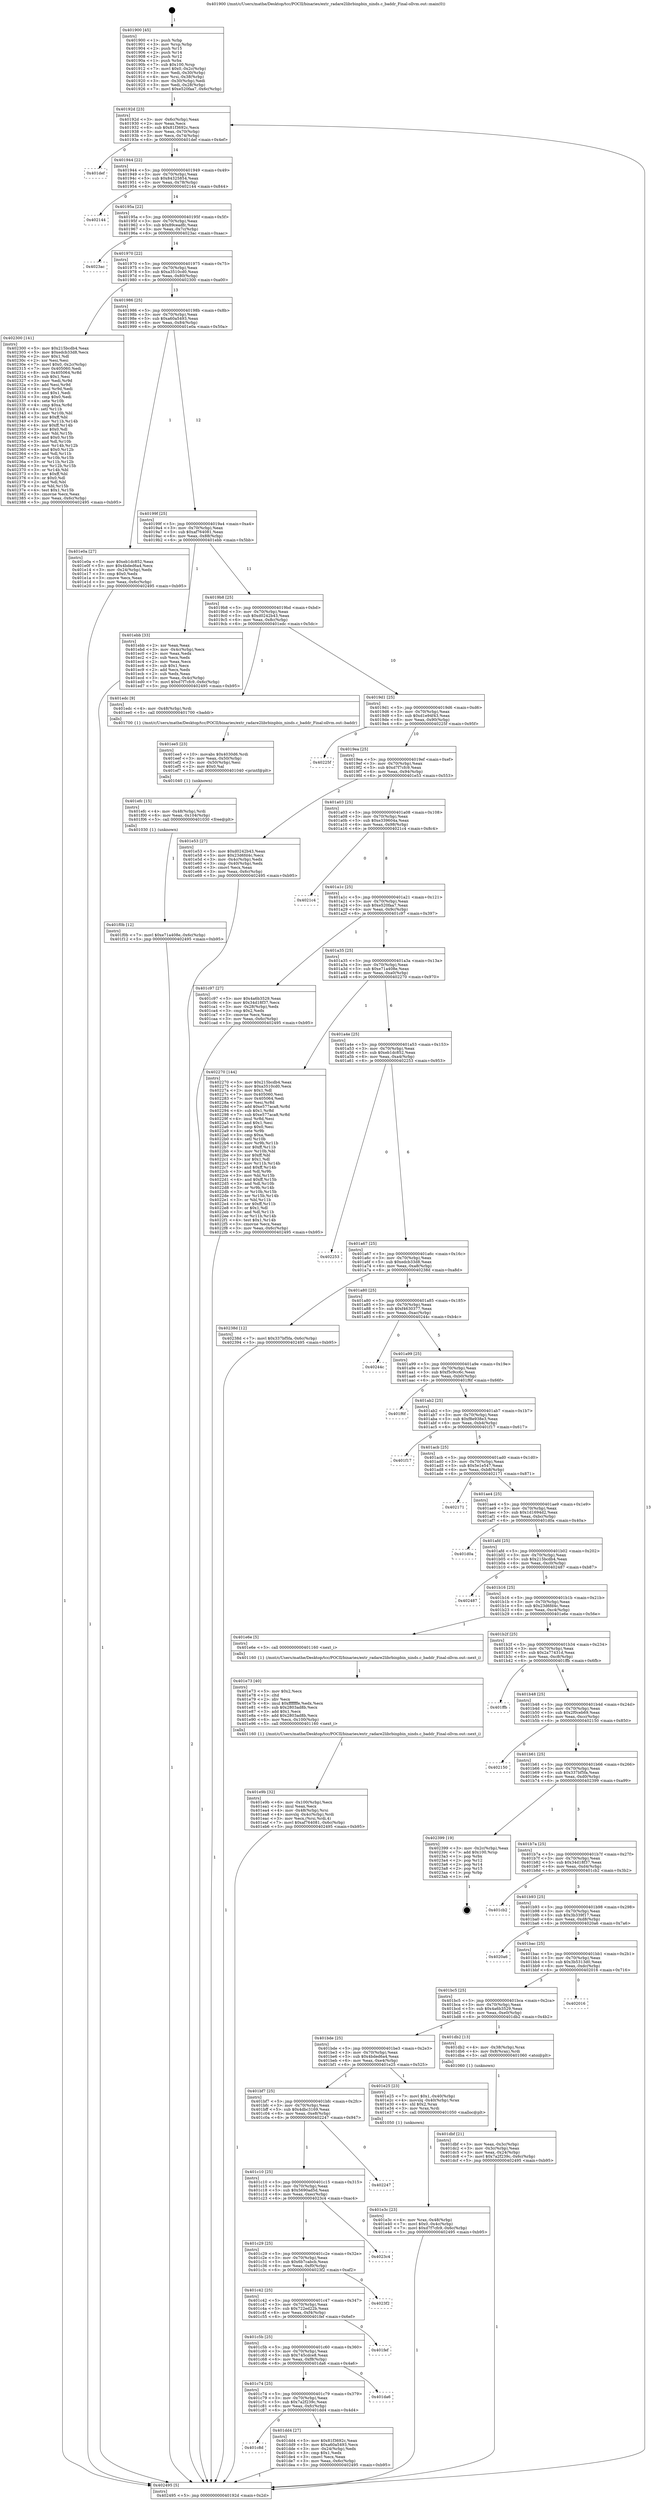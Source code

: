 digraph "0x401900" {
  label = "0x401900 (/mnt/c/Users/mathe/Desktop/tcc/POCII/binaries/extr_radare2librbinpbin_ninds.c_baddr_Final-ollvm.out::main(0))"
  labelloc = "t"
  node[shape=record]

  Entry [label="",width=0.3,height=0.3,shape=circle,fillcolor=black,style=filled]
  "0x40192d" [label="{
     0x40192d [23]\l
     | [instrs]\l
     &nbsp;&nbsp;0x40192d \<+3\>: mov -0x6c(%rbp),%eax\l
     &nbsp;&nbsp;0x401930 \<+2\>: mov %eax,%ecx\l
     &nbsp;&nbsp;0x401932 \<+6\>: sub $0x81f3692c,%ecx\l
     &nbsp;&nbsp;0x401938 \<+3\>: mov %eax,-0x70(%rbp)\l
     &nbsp;&nbsp;0x40193b \<+3\>: mov %ecx,-0x74(%rbp)\l
     &nbsp;&nbsp;0x40193e \<+6\>: je 0000000000401def \<main+0x4ef\>\l
  }"]
  "0x401def" [label="{
     0x401def\l
  }", style=dashed]
  "0x401944" [label="{
     0x401944 [22]\l
     | [instrs]\l
     &nbsp;&nbsp;0x401944 \<+5\>: jmp 0000000000401949 \<main+0x49\>\l
     &nbsp;&nbsp;0x401949 \<+3\>: mov -0x70(%rbp),%eax\l
     &nbsp;&nbsp;0x40194c \<+5\>: sub $0x84325854,%eax\l
     &nbsp;&nbsp;0x401951 \<+3\>: mov %eax,-0x78(%rbp)\l
     &nbsp;&nbsp;0x401954 \<+6\>: je 0000000000402144 \<main+0x844\>\l
  }"]
  Exit [label="",width=0.3,height=0.3,shape=circle,fillcolor=black,style=filled,peripheries=2]
  "0x402144" [label="{
     0x402144\l
  }", style=dashed]
  "0x40195a" [label="{
     0x40195a [22]\l
     | [instrs]\l
     &nbsp;&nbsp;0x40195a \<+5\>: jmp 000000000040195f \<main+0x5f\>\l
     &nbsp;&nbsp;0x40195f \<+3\>: mov -0x70(%rbp),%eax\l
     &nbsp;&nbsp;0x401962 \<+5\>: sub $0x89ceadfc,%eax\l
     &nbsp;&nbsp;0x401967 \<+3\>: mov %eax,-0x7c(%rbp)\l
     &nbsp;&nbsp;0x40196a \<+6\>: je 00000000004023ac \<main+0xaac\>\l
  }"]
  "0x401f0b" [label="{
     0x401f0b [12]\l
     | [instrs]\l
     &nbsp;&nbsp;0x401f0b \<+7\>: movl $0xe71a408e,-0x6c(%rbp)\l
     &nbsp;&nbsp;0x401f12 \<+5\>: jmp 0000000000402495 \<main+0xb95\>\l
  }"]
  "0x4023ac" [label="{
     0x4023ac\l
  }", style=dashed]
  "0x401970" [label="{
     0x401970 [22]\l
     | [instrs]\l
     &nbsp;&nbsp;0x401970 \<+5\>: jmp 0000000000401975 \<main+0x75\>\l
     &nbsp;&nbsp;0x401975 \<+3\>: mov -0x70(%rbp),%eax\l
     &nbsp;&nbsp;0x401978 \<+5\>: sub $0xa3510cd0,%eax\l
     &nbsp;&nbsp;0x40197d \<+3\>: mov %eax,-0x80(%rbp)\l
     &nbsp;&nbsp;0x401980 \<+6\>: je 0000000000402300 \<main+0xa00\>\l
  }"]
  "0x401efc" [label="{
     0x401efc [15]\l
     | [instrs]\l
     &nbsp;&nbsp;0x401efc \<+4\>: mov -0x48(%rbp),%rdi\l
     &nbsp;&nbsp;0x401f00 \<+6\>: mov %eax,-0x104(%rbp)\l
     &nbsp;&nbsp;0x401f06 \<+5\>: call 0000000000401030 \<free@plt\>\l
     | [calls]\l
     &nbsp;&nbsp;0x401030 \{1\} (unknown)\l
  }"]
  "0x402300" [label="{
     0x402300 [141]\l
     | [instrs]\l
     &nbsp;&nbsp;0x402300 \<+5\>: mov $0x215bcdb4,%eax\l
     &nbsp;&nbsp;0x402305 \<+5\>: mov $0xedcb33d8,%ecx\l
     &nbsp;&nbsp;0x40230a \<+2\>: mov $0x1,%dl\l
     &nbsp;&nbsp;0x40230c \<+2\>: xor %esi,%esi\l
     &nbsp;&nbsp;0x40230e \<+7\>: movl $0x0,-0x2c(%rbp)\l
     &nbsp;&nbsp;0x402315 \<+7\>: mov 0x405060,%edi\l
     &nbsp;&nbsp;0x40231c \<+8\>: mov 0x405064,%r8d\l
     &nbsp;&nbsp;0x402324 \<+3\>: sub $0x1,%esi\l
     &nbsp;&nbsp;0x402327 \<+3\>: mov %edi,%r9d\l
     &nbsp;&nbsp;0x40232a \<+3\>: add %esi,%r9d\l
     &nbsp;&nbsp;0x40232d \<+4\>: imul %r9d,%edi\l
     &nbsp;&nbsp;0x402331 \<+3\>: and $0x1,%edi\l
     &nbsp;&nbsp;0x402334 \<+3\>: cmp $0x0,%edi\l
     &nbsp;&nbsp;0x402337 \<+4\>: sete %r10b\l
     &nbsp;&nbsp;0x40233b \<+4\>: cmp $0xa,%r8d\l
     &nbsp;&nbsp;0x40233f \<+4\>: setl %r11b\l
     &nbsp;&nbsp;0x402343 \<+3\>: mov %r10b,%bl\l
     &nbsp;&nbsp;0x402346 \<+3\>: xor $0xff,%bl\l
     &nbsp;&nbsp;0x402349 \<+3\>: mov %r11b,%r14b\l
     &nbsp;&nbsp;0x40234c \<+4\>: xor $0xff,%r14b\l
     &nbsp;&nbsp;0x402350 \<+3\>: xor $0x0,%dl\l
     &nbsp;&nbsp;0x402353 \<+3\>: mov %bl,%r15b\l
     &nbsp;&nbsp;0x402356 \<+4\>: and $0x0,%r15b\l
     &nbsp;&nbsp;0x40235a \<+3\>: and %dl,%r10b\l
     &nbsp;&nbsp;0x40235d \<+3\>: mov %r14b,%r12b\l
     &nbsp;&nbsp;0x402360 \<+4\>: and $0x0,%r12b\l
     &nbsp;&nbsp;0x402364 \<+3\>: and %dl,%r11b\l
     &nbsp;&nbsp;0x402367 \<+3\>: or %r10b,%r15b\l
     &nbsp;&nbsp;0x40236a \<+3\>: or %r11b,%r12b\l
     &nbsp;&nbsp;0x40236d \<+3\>: xor %r12b,%r15b\l
     &nbsp;&nbsp;0x402370 \<+3\>: or %r14b,%bl\l
     &nbsp;&nbsp;0x402373 \<+3\>: xor $0xff,%bl\l
     &nbsp;&nbsp;0x402376 \<+3\>: or $0x0,%dl\l
     &nbsp;&nbsp;0x402379 \<+2\>: and %dl,%bl\l
     &nbsp;&nbsp;0x40237b \<+3\>: or %bl,%r15b\l
     &nbsp;&nbsp;0x40237e \<+4\>: test $0x1,%r15b\l
     &nbsp;&nbsp;0x402382 \<+3\>: cmovne %ecx,%eax\l
     &nbsp;&nbsp;0x402385 \<+3\>: mov %eax,-0x6c(%rbp)\l
     &nbsp;&nbsp;0x402388 \<+5\>: jmp 0000000000402495 \<main+0xb95\>\l
  }"]
  "0x401986" [label="{
     0x401986 [25]\l
     | [instrs]\l
     &nbsp;&nbsp;0x401986 \<+5\>: jmp 000000000040198b \<main+0x8b\>\l
     &nbsp;&nbsp;0x40198b \<+3\>: mov -0x70(%rbp),%eax\l
     &nbsp;&nbsp;0x40198e \<+5\>: sub $0xa60a5493,%eax\l
     &nbsp;&nbsp;0x401993 \<+6\>: mov %eax,-0x84(%rbp)\l
     &nbsp;&nbsp;0x401999 \<+6\>: je 0000000000401e0a \<main+0x50a\>\l
  }"]
  "0x401ee5" [label="{
     0x401ee5 [23]\l
     | [instrs]\l
     &nbsp;&nbsp;0x401ee5 \<+10\>: movabs $0x4030d6,%rdi\l
     &nbsp;&nbsp;0x401eef \<+3\>: mov %eax,-0x50(%rbp)\l
     &nbsp;&nbsp;0x401ef2 \<+3\>: mov -0x50(%rbp),%esi\l
     &nbsp;&nbsp;0x401ef5 \<+2\>: mov $0x0,%al\l
     &nbsp;&nbsp;0x401ef7 \<+5\>: call 0000000000401040 \<printf@plt\>\l
     | [calls]\l
     &nbsp;&nbsp;0x401040 \{1\} (unknown)\l
  }"]
  "0x401e0a" [label="{
     0x401e0a [27]\l
     | [instrs]\l
     &nbsp;&nbsp;0x401e0a \<+5\>: mov $0xeb1dc852,%eax\l
     &nbsp;&nbsp;0x401e0f \<+5\>: mov $0x4bded6a4,%ecx\l
     &nbsp;&nbsp;0x401e14 \<+3\>: mov -0x24(%rbp),%edx\l
     &nbsp;&nbsp;0x401e17 \<+3\>: cmp $0x0,%edx\l
     &nbsp;&nbsp;0x401e1a \<+3\>: cmove %ecx,%eax\l
     &nbsp;&nbsp;0x401e1d \<+3\>: mov %eax,-0x6c(%rbp)\l
     &nbsp;&nbsp;0x401e20 \<+5\>: jmp 0000000000402495 \<main+0xb95\>\l
  }"]
  "0x40199f" [label="{
     0x40199f [25]\l
     | [instrs]\l
     &nbsp;&nbsp;0x40199f \<+5\>: jmp 00000000004019a4 \<main+0xa4\>\l
     &nbsp;&nbsp;0x4019a4 \<+3\>: mov -0x70(%rbp),%eax\l
     &nbsp;&nbsp;0x4019a7 \<+5\>: sub $0xaf764081,%eax\l
     &nbsp;&nbsp;0x4019ac \<+6\>: mov %eax,-0x88(%rbp)\l
     &nbsp;&nbsp;0x4019b2 \<+6\>: je 0000000000401ebb \<main+0x5bb\>\l
  }"]
  "0x401e9b" [label="{
     0x401e9b [32]\l
     | [instrs]\l
     &nbsp;&nbsp;0x401e9b \<+6\>: mov -0x100(%rbp),%ecx\l
     &nbsp;&nbsp;0x401ea1 \<+3\>: imul %eax,%ecx\l
     &nbsp;&nbsp;0x401ea4 \<+4\>: mov -0x48(%rbp),%rsi\l
     &nbsp;&nbsp;0x401ea8 \<+4\>: movslq -0x4c(%rbp),%rdi\l
     &nbsp;&nbsp;0x401eac \<+3\>: mov %ecx,(%rsi,%rdi,4)\l
     &nbsp;&nbsp;0x401eaf \<+7\>: movl $0xaf764081,-0x6c(%rbp)\l
     &nbsp;&nbsp;0x401eb6 \<+5\>: jmp 0000000000402495 \<main+0xb95\>\l
  }"]
  "0x401ebb" [label="{
     0x401ebb [33]\l
     | [instrs]\l
     &nbsp;&nbsp;0x401ebb \<+2\>: xor %eax,%eax\l
     &nbsp;&nbsp;0x401ebd \<+3\>: mov -0x4c(%rbp),%ecx\l
     &nbsp;&nbsp;0x401ec0 \<+2\>: mov %eax,%edx\l
     &nbsp;&nbsp;0x401ec2 \<+2\>: sub %ecx,%edx\l
     &nbsp;&nbsp;0x401ec4 \<+2\>: mov %eax,%ecx\l
     &nbsp;&nbsp;0x401ec6 \<+3\>: sub $0x1,%ecx\l
     &nbsp;&nbsp;0x401ec9 \<+2\>: add %ecx,%edx\l
     &nbsp;&nbsp;0x401ecb \<+2\>: sub %edx,%eax\l
     &nbsp;&nbsp;0x401ecd \<+3\>: mov %eax,-0x4c(%rbp)\l
     &nbsp;&nbsp;0x401ed0 \<+7\>: movl $0xd7f7cfc9,-0x6c(%rbp)\l
     &nbsp;&nbsp;0x401ed7 \<+5\>: jmp 0000000000402495 \<main+0xb95\>\l
  }"]
  "0x4019b8" [label="{
     0x4019b8 [25]\l
     | [instrs]\l
     &nbsp;&nbsp;0x4019b8 \<+5\>: jmp 00000000004019bd \<main+0xbd\>\l
     &nbsp;&nbsp;0x4019bd \<+3\>: mov -0x70(%rbp),%eax\l
     &nbsp;&nbsp;0x4019c0 \<+5\>: sub $0xd0242b43,%eax\l
     &nbsp;&nbsp;0x4019c5 \<+6\>: mov %eax,-0x8c(%rbp)\l
     &nbsp;&nbsp;0x4019cb \<+6\>: je 0000000000401edc \<main+0x5dc\>\l
  }"]
  "0x401e73" [label="{
     0x401e73 [40]\l
     | [instrs]\l
     &nbsp;&nbsp;0x401e73 \<+5\>: mov $0x2,%ecx\l
     &nbsp;&nbsp;0x401e78 \<+1\>: cltd\l
     &nbsp;&nbsp;0x401e79 \<+2\>: idiv %ecx\l
     &nbsp;&nbsp;0x401e7b \<+6\>: imul $0xfffffffe,%edx,%ecx\l
     &nbsp;&nbsp;0x401e81 \<+6\>: sub $0x2803ad8b,%ecx\l
     &nbsp;&nbsp;0x401e87 \<+3\>: add $0x1,%ecx\l
     &nbsp;&nbsp;0x401e8a \<+6\>: add $0x2803ad8b,%ecx\l
     &nbsp;&nbsp;0x401e90 \<+6\>: mov %ecx,-0x100(%rbp)\l
     &nbsp;&nbsp;0x401e96 \<+5\>: call 0000000000401160 \<next_i\>\l
     | [calls]\l
     &nbsp;&nbsp;0x401160 \{1\} (/mnt/c/Users/mathe/Desktop/tcc/POCII/binaries/extr_radare2librbinpbin_ninds.c_baddr_Final-ollvm.out::next_i)\l
  }"]
  "0x401edc" [label="{
     0x401edc [9]\l
     | [instrs]\l
     &nbsp;&nbsp;0x401edc \<+4\>: mov -0x48(%rbp),%rdi\l
     &nbsp;&nbsp;0x401ee0 \<+5\>: call 0000000000401700 \<baddr\>\l
     | [calls]\l
     &nbsp;&nbsp;0x401700 \{1\} (/mnt/c/Users/mathe/Desktop/tcc/POCII/binaries/extr_radare2librbinpbin_ninds.c_baddr_Final-ollvm.out::baddr)\l
  }"]
  "0x4019d1" [label="{
     0x4019d1 [25]\l
     | [instrs]\l
     &nbsp;&nbsp;0x4019d1 \<+5\>: jmp 00000000004019d6 \<main+0xd6\>\l
     &nbsp;&nbsp;0x4019d6 \<+3\>: mov -0x70(%rbp),%eax\l
     &nbsp;&nbsp;0x4019d9 \<+5\>: sub $0xd1e94f43,%eax\l
     &nbsp;&nbsp;0x4019de \<+6\>: mov %eax,-0x90(%rbp)\l
     &nbsp;&nbsp;0x4019e4 \<+6\>: je 000000000040225f \<main+0x95f\>\l
  }"]
  "0x401e3c" [label="{
     0x401e3c [23]\l
     | [instrs]\l
     &nbsp;&nbsp;0x401e3c \<+4\>: mov %rax,-0x48(%rbp)\l
     &nbsp;&nbsp;0x401e40 \<+7\>: movl $0x0,-0x4c(%rbp)\l
     &nbsp;&nbsp;0x401e47 \<+7\>: movl $0xd7f7cfc9,-0x6c(%rbp)\l
     &nbsp;&nbsp;0x401e4e \<+5\>: jmp 0000000000402495 \<main+0xb95\>\l
  }"]
  "0x40225f" [label="{
     0x40225f\l
  }", style=dashed]
  "0x4019ea" [label="{
     0x4019ea [25]\l
     | [instrs]\l
     &nbsp;&nbsp;0x4019ea \<+5\>: jmp 00000000004019ef \<main+0xef\>\l
     &nbsp;&nbsp;0x4019ef \<+3\>: mov -0x70(%rbp),%eax\l
     &nbsp;&nbsp;0x4019f2 \<+5\>: sub $0xd7f7cfc9,%eax\l
     &nbsp;&nbsp;0x4019f7 \<+6\>: mov %eax,-0x94(%rbp)\l
     &nbsp;&nbsp;0x4019fd \<+6\>: je 0000000000401e53 \<main+0x553\>\l
  }"]
  "0x401c8d" [label="{
     0x401c8d\l
  }", style=dashed]
  "0x401e53" [label="{
     0x401e53 [27]\l
     | [instrs]\l
     &nbsp;&nbsp;0x401e53 \<+5\>: mov $0xd0242b43,%eax\l
     &nbsp;&nbsp;0x401e58 \<+5\>: mov $0x23d6fd4c,%ecx\l
     &nbsp;&nbsp;0x401e5d \<+3\>: mov -0x4c(%rbp),%edx\l
     &nbsp;&nbsp;0x401e60 \<+3\>: cmp -0x40(%rbp),%edx\l
     &nbsp;&nbsp;0x401e63 \<+3\>: cmovl %ecx,%eax\l
     &nbsp;&nbsp;0x401e66 \<+3\>: mov %eax,-0x6c(%rbp)\l
     &nbsp;&nbsp;0x401e69 \<+5\>: jmp 0000000000402495 \<main+0xb95\>\l
  }"]
  "0x401a03" [label="{
     0x401a03 [25]\l
     | [instrs]\l
     &nbsp;&nbsp;0x401a03 \<+5\>: jmp 0000000000401a08 \<main+0x108\>\l
     &nbsp;&nbsp;0x401a08 \<+3\>: mov -0x70(%rbp),%eax\l
     &nbsp;&nbsp;0x401a0b \<+5\>: sub $0xe339604a,%eax\l
     &nbsp;&nbsp;0x401a10 \<+6\>: mov %eax,-0x98(%rbp)\l
     &nbsp;&nbsp;0x401a16 \<+6\>: je 00000000004021c4 \<main+0x8c4\>\l
  }"]
  "0x401dd4" [label="{
     0x401dd4 [27]\l
     | [instrs]\l
     &nbsp;&nbsp;0x401dd4 \<+5\>: mov $0x81f3692c,%eax\l
     &nbsp;&nbsp;0x401dd9 \<+5\>: mov $0xa60a5493,%ecx\l
     &nbsp;&nbsp;0x401dde \<+3\>: mov -0x24(%rbp),%edx\l
     &nbsp;&nbsp;0x401de1 \<+3\>: cmp $0x1,%edx\l
     &nbsp;&nbsp;0x401de4 \<+3\>: cmovl %ecx,%eax\l
     &nbsp;&nbsp;0x401de7 \<+3\>: mov %eax,-0x6c(%rbp)\l
     &nbsp;&nbsp;0x401dea \<+5\>: jmp 0000000000402495 \<main+0xb95\>\l
  }"]
  "0x4021c4" [label="{
     0x4021c4\l
  }", style=dashed]
  "0x401a1c" [label="{
     0x401a1c [25]\l
     | [instrs]\l
     &nbsp;&nbsp;0x401a1c \<+5\>: jmp 0000000000401a21 \<main+0x121\>\l
     &nbsp;&nbsp;0x401a21 \<+3\>: mov -0x70(%rbp),%eax\l
     &nbsp;&nbsp;0x401a24 \<+5\>: sub $0xe520faa7,%eax\l
     &nbsp;&nbsp;0x401a29 \<+6\>: mov %eax,-0x9c(%rbp)\l
     &nbsp;&nbsp;0x401a2f \<+6\>: je 0000000000401c97 \<main+0x397\>\l
  }"]
  "0x401c74" [label="{
     0x401c74 [25]\l
     | [instrs]\l
     &nbsp;&nbsp;0x401c74 \<+5\>: jmp 0000000000401c79 \<main+0x379\>\l
     &nbsp;&nbsp;0x401c79 \<+3\>: mov -0x70(%rbp),%eax\l
     &nbsp;&nbsp;0x401c7c \<+5\>: sub $0x7a2f239c,%eax\l
     &nbsp;&nbsp;0x401c81 \<+6\>: mov %eax,-0xfc(%rbp)\l
     &nbsp;&nbsp;0x401c87 \<+6\>: je 0000000000401dd4 \<main+0x4d4\>\l
  }"]
  "0x401c97" [label="{
     0x401c97 [27]\l
     | [instrs]\l
     &nbsp;&nbsp;0x401c97 \<+5\>: mov $0x4a6b3529,%eax\l
     &nbsp;&nbsp;0x401c9c \<+5\>: mov $0x34d18f37,%ecx\l
     &nbsp;&nbsp;0x401ca1 \<+3\>: mov -0x28(%rbp),%edx\l
     &nbsp;&nbsp;0x401ca4 \<+3\>: cmp $0x2,%edx\l
     &nbsp;&nbsp;0x401ca7 \<+3\>: cmovne %ecx,%eax\l
     &nbsp;&nbsp;0x401caa \<+3\>: mov %eax,-0x6c(%rbp)\l
     &nbsp;&nbsp;0x401cad \<+5\>: jmp 0000000000402495 \<main+0xb95\>\l
  }"]
  "0x401a35" [label="{
     0x401a35 [25]\l
     | [instrs]\l
     &nbsp;&nbsp;0x401a35 \<+5\>: jmp 0000000000401a3a \<main+0x13a\>\l
     &nbsp;&nbsp;0x401a3a \<+3\>: mov -0x70(%rbp),%eax\l
     &nbsp;&nbsp;0x401a3d \<+5\>: sub $0xe71a408e,%eax\l
     &nbsp;&nbsp;0x401a42 \<+6\>: mov %eax,-0xa0(%rbp)\l
     &nbsp;&nbsp;0x401a48 \<+6\>: je 0000000000402270 \<main+0x970\>\l
  }"]
  "0x402495" [label="{
     0x402495 [5]\l
     | [instrs]\l
     &nbsp;&nbsp;0x402495 \<+5\>: jmp 000000000040192d \<main+0x2d\>\l
  }"]
  "0x401900" [label="{
     0x401900 [45]\l
     | [instrs]\l
     &nbsp;&nbsp;0x401900 \<+1\>: push %rbp\l
     &nbsp;&nbsp;0x401901 \<+3\>: mov %rsp,%rbp\l
     &nbsp;&nbsp;0x401904 \<+2\>: push %r15\l
     &nbsp;&nbsp;0x401906 \<+2\>: push %r14\l
     &nbsp;&nbsp;0x401908 \<+2\>: push %r12\l
     &nbsp;&nbsp;0x40190a \<+1\>: push %rbx\l
     &nbsp;&nbsp;0x40190b \<+7\>: sub $0x100,%rsp\l
     &nbsp;&nbsp;0x401912 \<+7\>: movl $0x0,-0x2c(%rbp)\l
     &nbsp;&nbsp;0x401919 \<+3\>: mov %edi,-0x30(%rbp)\l
     &nbsp;&nbsp;0x40191c \<+4\>: mov %rsi,-0x38(%rbp)\l
     &nbsp;&nbsp;0x401920 \<+3\>: mov -0x30(%rbp),%edi\l
     &nbsp;&nbsp;0x401923 \<+3\>: mov %edi,-0x28(%rbp)\l
     &nbsp;&nbsp;0x401926 \<+7\>: movl $0xe520faa7,-0x6c(%rbp)\l
  }"]
  "0x401da6" [label="{
     0x401da6\l
  }", style=dashed]
  "0x402270" [label="{
     0x402270 [144]\l
     | [instrs]\l
     &nbsp;&nbsp;0x402270 \<+5\>: mov $0x215bcdb4,%eax\l
     &nbsp;&nbsp;0x402275 \<+5\>: mov $0xa3510cd0,%ecx\l
     &nbsp;&nbsp;0x40227a \<+2\>: mov $0x1,%dl\l
     &nbsp;&nbsp;0x40227c \<+7\>: mov 0x405060,%esi\l
     &nbsp;&nbsp;0x402283 \<+7\>: mov 0x405064,%edi\l
     &nbsp;&nbsp;0x40228a \<+3\>: mov %esi,%r8d\l
     &nbsp;&nbsp;0x40228d \<+7\>: add $0xe577aca8,%r8d\l
     &nbsp;&nbsp;0x402294 \<+4\>: sub $0x1,%r8d\l
     &nbsp;&nbsp;0x402298 \<+7\>: sub $0xe577aca8,%r8d\l
     &nbsp;&nbsp;0x40229f \<+4\>: imul %r8d,%esi\l
     &nbsp;&nbsp;0x4022a3 \<+3\>: and $0x1,%esi\l
     &nbsp;&nbsp;0x4022a6 \<+3\>: cmp $0x0,%esi\l
     &nbsp;&nbsp;0x4022a9 \<+4\>: sete %r9b\l
     &nbsp;&nbsp;0x4022ad \<+3\>: cmp $0xa,%edi\l
     &nbsp;&nbsp;0x4022b0 \<+4\>: setl %r10b\l
     &nbsp;&nbsp;0x4022b4 \<+3\>: mov %r9b,%r11b\l
     &nbsp;&nbsp;0x4022b7 \<+4\>: xor $0xff,%r11b\l
     &nbsp;&nbsp;0x4022bb \<+3\>: mov %r10b,%bl\l
     &nbsp;&nbsp;0x4022be \<+3\>: xor $0xff,%bl\l
     &nbsp;&nbsp;0x4022c1 \<+3\>: xor $0x1,%dl\l
     &nbsp;&nbsp;0x4022c4 \<+3\>: mov %r11b,%r14b\l
     &nbsp;&nbsp;0x4022c7 \<+4\>: and $0xff,%r14b\l
     &nbsp;&nbsp;0x4022cb \<+3\>: and %dl,%r9b\l
     &nbsp;&nbsp;0x4022ce \<+3\>: mov %bl,%r15b\l
     &nbsp;&nbsp;0x4022d1 \<+4\>: and $0xff,%r15b\l
     &nbsp;&nbsp;0x4022d5 \<+3\>: and %dl,%r10b\l
     &nbsp;&nbsp;0x4022d8 \<+3\>: or %r9b,%r14b\l
     &nbsp;&nbsp;0x4022db \<+3\>: or %r10b,%r15b\l
     &nbsp;&nbsp;0x4022de \<+3\>: xor %r15b,%r14b\l
     &nbsp;&nbsp;0x4022e1 \<+3\>: or %bl,%r11b\l
     &nbsp;&nbsp;0x4022e4 \<+4\>: xor $0xff,%r11b\l
     &nbsp;&nbsp;0x4022e8 \<+3\>: or $0x1,%dl\l
     &nbsp;&nbsp;0x4022eb \<+3\>: and %dl,%r11b\l
     &nbsp;&nbsp;0x4022ee \<+3\>: or %r11b,%r14b\l
     &nbsp;&nbsp;0x4022f1 \<+4\>: test $0x1,%r14b\l
     &nbsp;&nbsp;0x4022f5 \<+3\>: cmovne %ecx,%eax\l
     &nbsp;&nbsp;0x4022f8 \<+3\>: mov %eax,-0x6c(%rbp)\l
     &nbsp;&nbsp;0x4022fb \<+5\>: jmp 0000000000402495 \<main+0xb95\>\l
  }"]
  "0x401a4e" [label="{
     0x401a4e [25]\l
     | [instrs]\l
     &nbsp;&nbsp;0x401a4e \<+5\>: jmp 0000000000401a53 \<main+0x153\>\l
     &nbsp;&nbsp;0x401a53 \<+3\>: mov -0x70(%rbp),%eax\l
     &nbsp;&nbsp;0x401a56 \<+5\>: sub $0xeb1dc852,%eax\l
     &nbsp;&nbsp;0x401a5b \<+6\>: mov %eax,-0xa4(%rbp)\l
     &nbsp;&nbsp;0x401a61 \<+6\>: je 0000000000402253 \<main+0x953\>\l
  }"]
  "0x401c5b" [label="{
     0x401c5b [25]\l
     | [instrs]\l
     &nbsp;&nbsp;0x401c5b \<+5\>: jmp 0000000000401c60 \<main+0x360\>\l
     &nbsp;&nbsp;0x401c60 \<+3\>: mov -0x70(%rbp),%eax\l
     &nbsp;&nbsp;0x401c63 \<+5\>: sub $0x745cdce8,%eax\l
     &nbsp;&nbsp;0x401c68 \<+6\>: mov %eax,-0xf8(%rbp)\l
     &nbsp;&nbsp;0x401c6e \<+6\>: je 0000000000401da6 \<main+0x4a6\>\l
  }"]
  "0x402253" [label="{
     0x402253\l
  }", style=dashed]
  "0x401a67" [label="{
     0x401a67 [25]\l
     | [instrs]\l
     &nbsp;&nbsp;0x401a67 \<+5\>: jmp 0000000000401a6c \<main+0x16c\>\l
     &nbsp;&nbsp;0x401a6c \<+3\>: mov -0x70(%rbp),%eax\l
     &nbsp;&nbsp;0x401a6f \<+5\>: sub $0xedcb33d8,%eax\l
     &nbsp;&nbsp;0x401a74 \<+6\>: mov %eax,-0xa8(%rbp)\l
     &nbsp;&nbsp;0x401a7a \<+6\>: je 000000000040238d \<main+0xa8d\>\l
  }"]
  "0x401fef" [label="{
     0x401fef\l
  }", style=dashed]
  "0x40238d" [label="{
     0x40238d [12]\l
     | [instrs]\l
     &nbsp;&nbsp;0x40238d \<+7\>: movl $0x337bf5fa,-0x6c(%rbp)\l
     &nbsp;&nbsp;0x402394 \<+5\>: jmp 0000000000402495 \<main+0xb95\>\l
  }"]
  "0x401a80" [label="{
     0x401a80 [25]\l
     | [instrs]\l
     &nbsp;&nbsp;0x401a80 \<+5\>: jmp 0000000000401a85 \<main+0x185\>\l
     &nbsp;&nbsp;0x401a85 \<+3\>: mov -0x70(%rbp),%eax\l
     &nbsp;&nbsp;0x401a88 \<+5\>: sub $0xf4630377,%eax\l
     &nbsp;&nbsp;0x401a8d \<+6\>: mov %eax,-0xac(%rbp)\l
     &nbsp;&nbsp;0x401a93 \<+6\>: je 000000000040244c \<main+0xb4c\>\l
  }"]
  "0x401c42" [label="{
     0x401c42 [25]\l
     | [instrs]\l
     &nbsp;&nbsp;0x401c42 \<+5\>: jmp 0000000000401c47 \<main+0x347\>\l
     &nbsp;&nbsp;0x401c47 \<+3\>: mov -0x70(%rbp),%eax\l
     &nbsp;&nbsp;0x401c4a \<+5\>: sub $0x722ed22b,%eax\l
     &nbsp;&nbsp;0x401c4f \<+6\>: mov %eax,-0xf4(%rbp)\l
     &nbsp;&nbsp;0x401c55 \<+6\>: je 0000000000401fef \<main+0x6ef\>\l
  }"]
  "0x40244c" [label="{
     0x40244c\l
  }", style=dashed]
  "0x401a99" [label="{
     0x401a99 [25]\l
     | [instrs]\l
     &nbsp;&nbsp;0x401a99 \<+5\>: jmp 0000000000401a9e \<main+0x19e\>\l
     &nbsp;&nbsp;0x401a9e \<+3\>: mov -0x70(%rbp),%eax\l
     &nbsp;&nbsp;0x401aa1 \<+5\>: sub $0xf5c9cc6c,%eax\l
     &nbsp;&nbsp;0x401aa6 \<+6\>: mov %eax,-0xb0(%rbp)\l
     &nbsp;&nbsp;0x401aac \<+6\>: je 0000000000401f6f \<main+0x66f\>\l
  }"]
  "0x4023f2" [label="{
     0x4023f2\l
  }", style=dashed]
  "0x401f6f" [label="{
     0x401f6f\l
  }", style=dashed]
  "0x401ab2" [label="{
     0x401ab2 [25]\l
     | [instrs]\l
     &nbsp;&nbsp;0x401ab2 \<+5\>: jmp 0000000000401ab7 \<main+0x1b7\>\l
     &nbsp;&nbsp;0x401ab7 \<+3\>: mov -0x70(%rbp),%eax\l
     &nbsp;&nbsp;0x401aba \<+5\>: sub $0xf8e938e3,%eax\l
     &nbsp;&nbsp;0x401abf \<+6\>: mov %eax,-0xb4(%rbp)\l
     &nbsp;&nbsp;0x401ac5 \<+6\>: je 0000000000401f17 \<main+0x617\>\l
  }"]
  "0x401c29" [label="{
     0x401c29 [25]\l
     | [instrs]\l
     &nbsp;&nbsp;0x401c29 \<+5\>: jmp 0000000000401c2e \<main+0x32e\>\l
     &nbsp;&nbsp;0x401c2e \<+3\>: mov -0x70(%rbp),%eax\l
     &nbsp;&nbsp;0x401c31 \<+5\>: sub $0x6b7cabcb,%eax\l
     &nbsp;&nbsp;0x401c36 \<+6\>: mov %eax,-0xf0(%rbp)\l
     &nbsp;&nbsp;0x401c3c \<+6\>: je 00000000004023f2 \<main+0xaf2\>\l
  }"]
  "0x401f17" [label="{
     0x401f17\l
  }", style=dashed]
  "0x401acb" [label="{
     0x401acb [25]\l
     | [instrs]\l
     &nbsp;&nbsp;0x401acb \<+5\>: jmp 0000000000401ad0 \<main+0x1d0\>\l
     &nbsp;&nbsp;0x401ad0 \<+3\>: mov -0x70(%rbp),%eax\l
     &nbsp;&nbsp;0x401ad3 \<+5\>: sub $0x5e1e547,%eax\l
     &nbsp;&nbsp;0x401ad8 \<+6\>: mov %eax,-0xb8(%rbp)\l
     &nbsp;&nbsp;0x401ade \<+6\>: je 0000000000402171 \<main+0x871\>\l
  }"]
  "0x4023c4" [label="{
     0x4023c4\l
  }", style=dashed]
  "0x402171" [label="{
     0x402171\l
  }", style=dashed]
  "0x401ae4" [label="{
     0x401ae4 [25]\l
     | [instrs]\l
     &nbsp;&nbsp;0x401ae4 \<+5\>: jmp 0000000000401ae9 \<main+0x1e9\>\l
     &nbsp;&nbsp;0x401ae9 \<+3\>: mov -0x70(%rbp),%eax\l
     &nbsp;&nbsp;0x401aec \<+5\>: sub $0x1d1694d2,%eax\l
     &nbsp;&nbsp;0x401af1 \<+6\>: mov %eax,-0xbc(%rbp)\l
     &nbsp;&nbsp;0x401af7 \<+6\>: je 0000000000401d0a \<main+0x40a\>\l
  }"]
  "0x401c10" [label="{
     0x401c10 [25]\l
     | [instrs]\l
     &nbsp;&nbsp;0x401c10 \<+5\>: jmp 0000000000401c15 \<main+0x315\>\l
     &nbsp;&nbsp;0x401c15 \<+3\>: mov -0x70(%rbp),%eax\l
     &nbsp;&nbsp;0x401c18 \<+5\>: sub $0x5690ad5d,%eax\l
     &nbsp;&nbsp;0x401c1d \<+6\>: mov %eax,-0xec(%rbp)\l
     &nbsp;&nbsp;0x401c23 \<+6\>: je 00000000004023c4 \<main+0xac4\>\l
  }"]
  "0x401d0a" [label="{
     0x401d0a\l
  }", style=dashed]
  "0x401afd" [label="{
     0x401afd [25]\l
     | [instrs]\l
     &nbsp;&nbsp;0x401afd \<+5\>: jmp 0000000000401b02 \<main+0x202\>\l
     &nbsp;&nbsp;0x401b02 \<+3\>: mov -0x70(%rbp),%eax\l
     &nbsp;&nbsp;0x401b05 \<+5\>: sub $0x215bcdb4,%eax\l
     &nbsp;&nbsp;0x401b0a \<+6\>: mov %eax,-0xc0(%rbp)\l
     &nbsp;&nbsp;0x401b10 \<+6\>: je 0000000000402487 \<main+0xb87\>\l
  }"]
  "0x402247" [label="{
     0x402247\l
  }", style=dashed]
  "0x402487" [label="{
     0x402487\l
  }", style=dashed]
  "0x401b16" [label="{
     0x401b16 [25]\l
     | [instrs]\l
     &nbsp;&nbsp;0x401b16 \<+5\>: jmp 0000000000401b1b \<main+0x21b\>\l
     &nbsp;&nbsp;0x401b1b \<+3\>: mov -0x70(%rbp),%eax\l
     &nbsp;&nbsp;0x401b1e \<+5\>: sub $0x23d6fd4c,%eax\l
     &nbsp;&nbsp;0x401b23 \<+6\>: mov %eax,-0xc4(%rbp)\l
     &nbsp;&nbsp;0x401b29 \<+6\>: je 0000000000401e6e \<main+0x56e\>\l
  }"]
  "0x401bf7" [label="{
     0x401bf7 [25]\l
     | [instrs]\l
     &nbsp;&nbsp;0x401bf7 \<+5\>: jmp 0000000000401bfc \<main+0x2fc\>\l
     &nbsp;&nbsp;0x401bfc \<+3\>: mov -0x70(%rbp),%eax\l
     &nbsp;&nbsp;0x401bff \<+5\>: sub $0x4dbc3169,%eax\l
     &nbsp;&nbsp;0x401c04 \<+6\>: mov %eax,-0xe8(%rbp)\l
     &nbsp;&nbsp;0x401c0a \<+6\>: je 0000000000402247 \<main+0x947\>\l
  }"]
  "0x401e6e" [label="{
     0x401e6e [5]\l
     | [instrs]\l
     &nbsp;&nbsp;0x401e6e \<+5\>: call 0000000000401160 \<next_i\>\l
     | [calls]\l
     &nbsp;&nbsp;0x401160 \{1\} (/mnt/c/Users/mathe/Desktop/tcc/POCII/binaries/extr_radare2librbinpbin_ninds.c_baddr_Final-ollvm.out::next_i)\l
  }"]
  "0x401b2f" [label="{
     0x401b2f [25]\l
     | [instrs]\l
     &nbsp;&nbsp;0x401b2f \<+5\>: jmp 0000000000401b34 \<main+0x234\>\l
     &nbsp;&nbsp;0x401b34 \<+3\>: mov -0x70(%rbp),%eax\l
     &nbsp;&nbsp;0x401b37 \<+5\>: sub $0x2a77431d,%eax\l
     &nbsp;&nbsp;0x401b3c \<+6\>: mov %eax,-0xc8(%rbp)\l
     &nbsp;&nbsp;0x401b42 \<+6\>: je 0000000000401ffb \<main+0x6fb\>\l
  }"]
  "0x401e25" [label="{
     0x401e25 [23]\l
     | [instrs]\l
     &nbsp;&nbsp;0x401e25 \<+7\>: movl $0x1,-0x40(%rbp)\l
     &nbsp;&nbsp;0x401e2c \<+4\>: movslq -0x40(%rbp),%rax\l
     &nbsp;&nbsp;0x401e30 \<+4\>: shl $0x2,%rax\l
     &nbsp;&nbsp;0x401e34 \<+3\>: mov %rax,%rdi\l
     &nbsp;&nbsp;0x401e37 \<+5\>: call 0000000000401050 \<malloc@plt\>\l
     | [calls]\l
     &nbsp;&nbsp;0x401050 \{1\} (unknown)\l
  }"]
  "0x401ffb" [label="{
     0x401ffb\l
  }", style=dashed]
  "0x401b48" [label="{
     0x401b48 [25]\l
     | [instrs]\l
     &nbsp;&nbsp;0x401b48 \<+5\>: jmp 0000000000401b4d \<main+0x24d\>\l
     &nbsp;&nbsp;0x401b4d \<+3\>: mov -0x70(%rbp),%eax\l
     &nbsp;&nbsp;0x401b50 \<+5\>: sub $0x2f0ceb69,%eax\l
     &nbsp;&nbsp;0x401b55 \<+6\>: mov %eax,-0xcc(%rbp)\l
     &nbsp;&nbsp;0x401b5b \<+6\>: je 0000000000402150 \<main+0x850\>\l
  }"]
  "0x401dbf" [label="{
     0x401dbf [21]\l
     | [instrs]\l
     &nbsp;&nbsp;0x401dbf \<+3\>: mov %eax,-0x3c(%rbp)\l
     &nbsp;&nbsp;0x401dc2 \<+3\>: mov -0x3c(%rbp),%eax\l
     &nbsp;&nbsp;0x401dc5 \<+3\>: mov %eax,-0x24(%rbp)\l
     &nbsp;&nbsp;0x401dc8 \<+7\>: movl $0x7a2f239c,-0x6c(%rbp)\l
     &nbsp;&nbsp;0x401dcf \<+5\>: jmp 0000000000402495 \<main+0xb95\>\l
  }"]
  "0x402150" [label="{
     0x402150\l
  }", style=dashed]
  "0x401b61" [label="{
     0x401b61 [25]\l
     | [instrs]\l
     &nbsp;&nbsp;0x401b61 \<+5\>: jmp 0000000000401b66 \<main+0x266\>\l
     &nbsp;&nbsp;0x401b66 \<+3\>: mov -0x70(%rbp),%eax\l
     &nbsp;&nbsp;0x401b69 \<+5\>: sub $0x337bf5fa,%eax\l
     &nbsp;&nbsp;0x401b6e \<+6\>: mov %eax,-0xd0(%rbp)\l
     &nbsp;&nbsp;0x401b74 \<+6\>: je 0000000000402399 \<main+0xa99\>\l
  }"]
  "0x401bde" [label="{
     0x401bde [25]\l
     | [instrs]\l
     &nbsp;&nbsp;0x401bde \<+5\>: jmp 0000000000401be3 \<main+0x2e3\>\l
     &nbsp;&nbsp;0x401be3 \<+3\>: mov -0x70(%rbp),%eax\l
     &nbsp;&nbsp;0x401be6 \<+5\>: sub $0x4bded6a4,%eax\l
     &nbsp;&nbsp;0x401beb \<+6\>: mov %eax,-0xe4(%rbp)\l
     &nbsp;&nbsp;0x401bf1 \<+6\>: je 0000000000401e25 \<main+0x525\>\l
  }"]
  "0x402399" [label="{
     0x402399 [19]\l
     | [instrs]\l
     &nbsp;&nbsp;0x402399 \<+3\>: mov -0x2c(%rbp),%eax\l
     &nbsp;&nbsp;0x40239c \<+7\>: add $0x100,%rsp\l
     &nbsp;&nbsp;0x4023a3 \<+1\>: pop %rbx\l
     &nbsp;&nbsp;0x4023a4 \<+2\>: pop %r12\l
     &nbsp;&nbsp;0x4023a6 \<+2\>: pop %r14\l
     &nbsp;&nbsp;0x4023a8 \<+2\>: pop %r15\l
     &nbsp;&nbsp;0x4023aa \<+1\>: pop %rbp\l
     &nbsp;&nbsp;0x4023ab \<+1\>: ret\l
  }"]
  "0x401b7a" [label="{
     0x401b7a [25]\l
     | [instrs]\l
     &nbsp;&nbsp;0x401b7a \<+5\>: jmp 0000000000401b7f \<main+0x27f\>\l
     &nbsp;&nbsp;0x401b7f \<+3\>: mov -0x70(%rbp),%eax\l
     &nbsp;&nbsp;0x401b82 \<+5\>: sub $0x34d18f37,%eax\l
     &nbsp;&nbsp;0x401b87 \<+6\>: mov %eax,-0xd4(%rbp)\l
     &nbsp;&nbsp;0x401b8d \<+6\>: je 0000000000401cb2 \<main+0x3b2\>\l
  }"]
  "0x401db2" [label="{
     0x401db2 [13]\l
     | [instrs]\l
     &nbsp;&nbsp;0x401db2 \<+4\>: mov -0x38(%rbp),%rax\l
     &nbsp;&nbsp;0x401db6 \<+4\>: mov 0x8(%rax),%rdi\l
     &nbsp;&nbsp;0x401dba \<+5\>: call 0000000000401060 \<atoi@plt\>\l
     | [calls]\l
     &nbsp;&nbsp;0x401060 \{1\} (unknown)\l
  }"]
  "0x401cb2" [label="{
     0x401cb2\l
  }", style=dashed]
  "0x401b93" [label="{
     0x401b93 [25]\l
     | [instrs]\l
     &nbsp;&nbsp;0x401b93 \<+5\>: jmp 0000000000401b98 \<main+0x298\>\l
     &nbsp;&nbsp;0x401b98 \<+3\>: mov -0x70(%rbp),%eax\l
     &nbsp;&nbsp;0x401b9b \<+5\>: sub $0x3b339f17,%eax\l
     &nbsp;&nbsp;0x401ba0 \<+6\>: mov %eax,-0xd8(%rbp)\l
     &nbsp;&nbsp;0x401ba6 \<+6\>: je 00000000004020a6 \<main+0x7a6\>\l
  }"]
  "0x401bc5" [label="{
     0x401bc5 [25]\l
     | [instrs]\l
     &nbsp;&nbsp;0x401bc5 \<+5\>: jmp 0000000000401bca \<main+0x2ca\>\l
     &nbsp;&nbsp;0x401bca \<+3\>: mov -0x70(%rbp),%eax\l
     &nbsp;&nbsp;0x401bcd \<+5\>: sub $0x4a6b3529,%eax\l
     &nbsp;&nbsp;0x401bd2 \<+6\>: mov %eax,-0xe0(%rbp)\l
     &nbsp;&nbsp;0x401bd8 \<+6\>: je 0000000000401db2 \<main+0x4b2\>\l
  }"]
  "0x4020a6" [label="{
     0x4020a6\l
  }", style=dashed]
  "0x401bac" [label="{
     0x401bac [25]\l
     | [instrs]\l
     &nbsp;&nbsp;0x401bac \<+5\>: jmp 0000000000401bb1 \<main+0x2b1\>\l
     &nbsp;&nbsp;0x401bb1 \<+3\>: mov -0x70(%rbp),%eax\l
     &nbsp;&nbsp;0x401bb4 \<+5\>: sub $0x3b5313d0,%eax\l
     &nbsp;&nbsp;0x401bb9 \<+6\>: mov %eax,-0xdc(%rbp)\l
     &nbsp;&nbsp;0x401bbf \<+6\>: je 0000000000402016 \<main+0x716\>\l
  }"]
  "0x402016" [label="{
     0x402016\l
  }", style=dashed]
  Entry -> "0x401900" [label=" 1"]
  "0x40192d" -> "0x401def" [label=" 0"]
  "0x40192d" -> "0x401944" [label=" 14"]
  "0x402399" -> Exit [label=" 1"]
  "0x401944" -> "0x402144" [label=" 0"]
  "0x401944" -> "0x40195a" [label=" 14"]
  "0x40238d" -> "0x402495" [label=" 1"]
  "0x40195a" -> "0x4023ac" [label=" 0"]
  "0x40195a" -> "0x401970" [label=" 14"]
  "0x402300" -> "0x402495" [label=" 1"]
  "0x401970" -> "0x402300" [label=" 1"]
  "0x401970" -> "0x401986" [label=" 13"]
  "0x402270" -> "0x402495" [label=" 1"]
  "0x401986" -> "0x401e0a" [label=" 1"]
  "0x401986" -> "0x40199f" [label=" 12"]
  "0x401f0b" -> "0x402495" [label=" 1"]
  "0x40199f" -> "0x401ebb" [label=" 1"]
  "0x40199f" -> "0x4019b8" [label=" 11"]
  "0x401efc" -> "0x401f0b" [label=" 1"]
  "0x4019b8" -> "0x401edc" [label=" 1"]
  "0x4019b8" -> "0x4019d1" [label=" 10"]
  "0x401ee5" -> "0x401efc" [label=" 1"]
  "0x4019d1" -> "0x40225f" [label=" 0"]
  "0x4019d1" -> "0x4019ea" [label=" 10"]
  "0x401edc" -> "0x401ee5" [label=" 1"]
  "0x4019ea" -> "0x401e53" [label=" 2"]
  "0x4019ea" -> "0x401a03" [label=" 8"]
  "0x401ebb" -> "0x402495" [label=" 1"]
  "0x401a03" -> "0x4021c4" [label=" 0"]
  "0x401a03" -> "0x401a1c" [label=" 8"]
  "0x401e9b" -> "0x402495" [label=" 1"]
  "0x401a1c" -> "0x401c97" [label=" 1"]
  "0x401a1c" -> "0x401a35" [label=" 7"]
  "0x401c97" -> "0x402495" [label=" 1"]
  "0x401900" -> "0x40192d" [label=" 1"]
  "0x402495" -> "0x40192d" [label=" 13"]
  "0x401e6e" -> "0x401e73" [label=" 1"]
  "0x401a35" -> "0x402270" [label=" 1"]
  "0x401a35" -> "0x401a4e" [label=" 6"]
  "0x401e53" -> "0x402495" [label=" 2"]
  "0x401a4e" -> "0x402253" [label=" 0"]
  "0x401a4e" -> "0x401a67" [label=" 6"]
  "0x401e25" -> "0x401e3c" [label=" 1"]
  "0x401a67" -> "0x40238d" [label=" 1"]
  "0x401a67" -> "0x401a80" [label=" 5"]
  "0x401e0a" -> "0x402495" [label=" 1"]
  "0x401a80" -> "0x40244c" [label=" 0"]
  "0x401a80" -> "0x401a99" [label=" 5"]
  "0x401c74" -> "0x401c8d" [label=" 0"]
  "0x401a99" -> "0x401f6f" [label=" 0"]
  "0x401a99" -> "0x401ab2" [label=" 5"]
  "0x401c74" -> "0x401dd4" [label=" 1"]
  "0x401ab2" -> "0x401f17" [label=" 0"]
  "0x401ab2" -> "0x401acb" [label=" 5"]
  "0x401c5b" -> "0x401c74" [label=" 1"]
  "0x401acb" -> "0x402171" [label=" 0"]
  "0x401acb" -> "0x401ae4" [label=" 5"]
  "0x401c5b" -> "0x401da6" [label=" 0"]
  "0x401ae4" -> "0x401d0a" [label=" 0"]
  "0x401ae4" -> "0x401afd" [label=" 5"]
  "0x401c42" -> "0x401c5b" [label=" 1"]
  "0x401afd" -> "0x402487" [label=" 0"]
  "0x401afd" -> "0x401b16" [label=" 5"]
  "0x401c42" -> "0x401fef" [label=" 0"]
  "0x401b16" -> "0x401e6e" [label=" 1"]
  "0x401b16" -> "0x401b2f" [label=" 4"]
  "0x401c29" -> "0x401c42" [label=" 1"]
  "0x401b2f" -> "0x401ffb" [label=" 0"]
  "0x401b2f" -> "0x401b48" [label=" 4"]
  "0x401c29" -> "0x4023f2" [label=" 0"]
  "0x401b48" -> "0x402150" [label=" 0"]
  "0x401b48" -> "0x401b61" [label=" 4"]
  "0x401c10" -> "0x401c29" [label=" 1"]
  "0x401b61" -> "0x402399" [label=" 1"]
  "0x401b61" -> "0x401b7a" [label=" 3"]
  "0x401c10" -> "0x4023c4" [label=" 0"]
  "0x401b7a" -> "0x401cb2" [label=" 0"]
  "0x401b7a" -> "0x401b93" [label=" 3"]
  "0x401e3c" -> "0x402495" [label=" 1"]
  "0x401b93" -> "0x4020a6" [label=" 0"]
  "0x401b93" -> "0x401bac" [label=" 3"]
  "0x401bf7" -> "0x402247" [label=" 0"]
  "0x401bac" -> "0x402016" [label=" 0"]
  "0x401bac" -> "0x401bc5" [label=" 3"]
  "0x401bf7" -> "0x401c10" [label=" 1"]
  "0x401bc5" -> "0x401db2" [label=" 1"]
  "0x401bc5" -> "0x401bde" [label=" 2"]
  "0x401db2" -> "0x401dbf" [label=" 1"]
  "0x401dbf" -> "0x402495" [label=" 1"]
  "0x401e73" -> "0x401e9b" [label=" 1"]
  "0x401bde" -> "0x401e25" [label=" 1"]
  "0x401bde" -> "0x401bf7" [label=" 1"]
  "0x401dd4" -> "0x402495" [label=" 1"]
}

